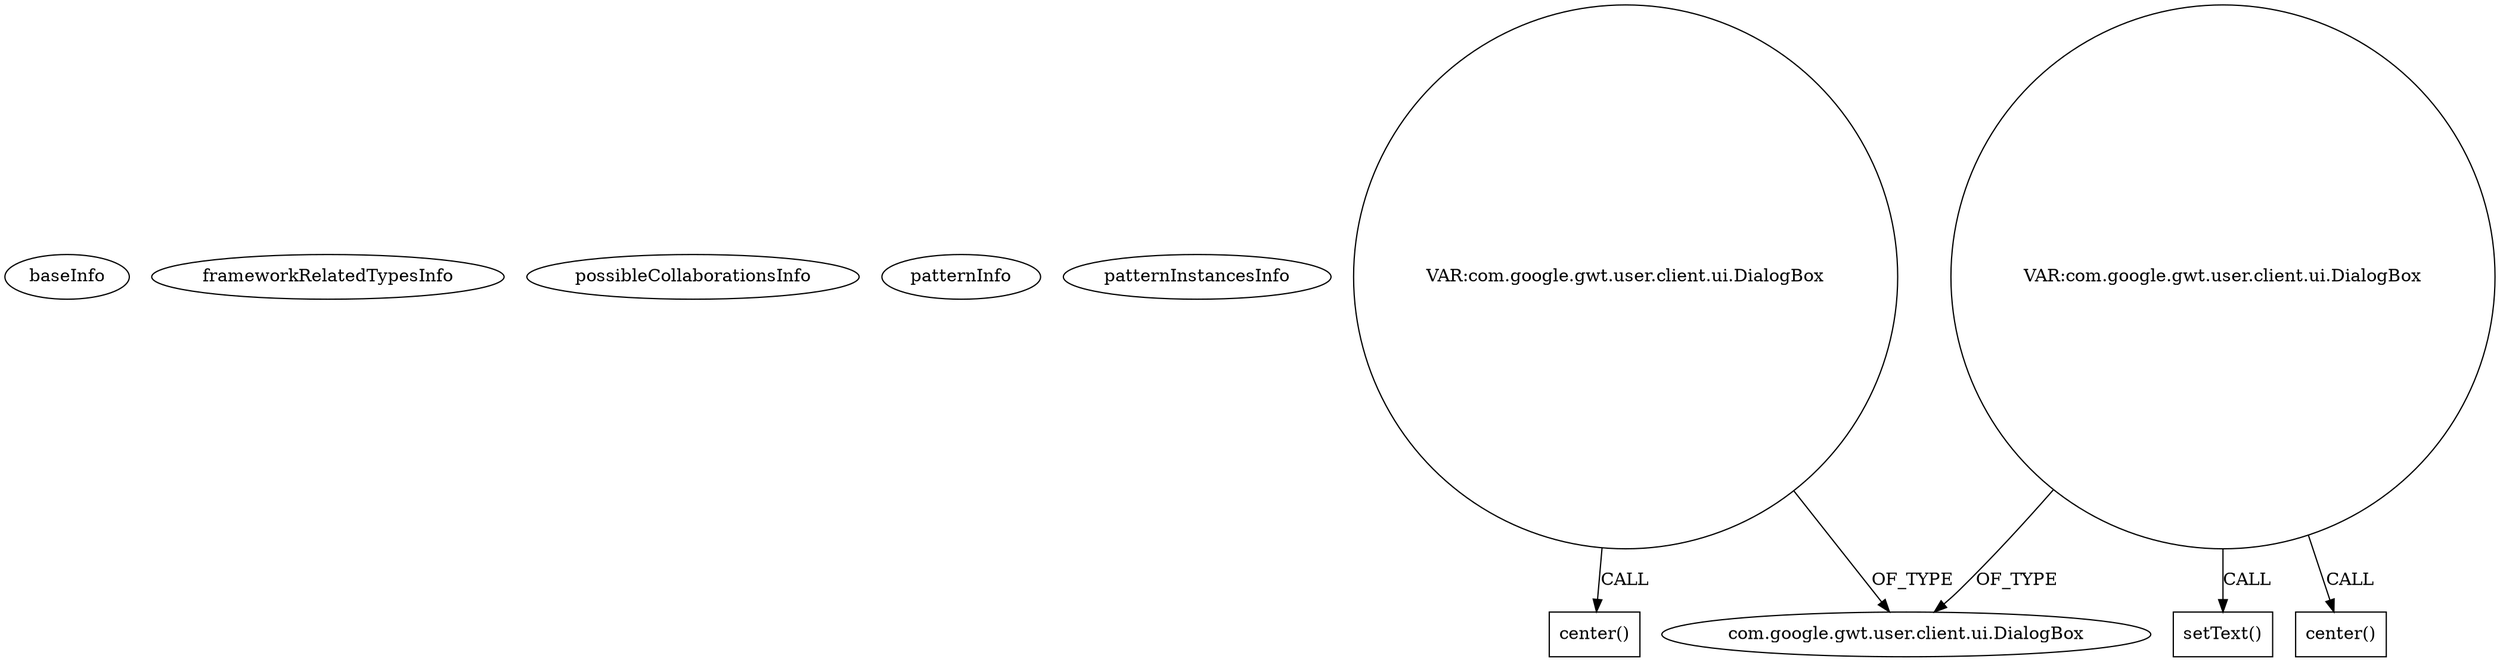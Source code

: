 digraph {
baseInfo[graphId=239,category="pattern",isAnonymous=false,possibleRelation=false]
frameworkRelatedTypesInfo[]
possibleCollaborationsInfo[]
patternInfo[frequency=13.0,patternRootClient=null]
patternInstancesInfo[0="karuto-cloud-storage-gallery~/karuto-cloud-storage-gallery/cloud-storage-gallery-master/src/com/mycompany/cloudstoragegallery/client/CloudStorageGallery.java~void sendNameToServer()~3403",1="ravitle-JBTest~/ravitle-JBTest/JBTest-master/JBTest/src/jbtestPro_v1/client/JbtestPro_v1.java~void sendNameToServer()~4332",2="bobvash-Resolution-Tracker~/bobvash-Resolution-Tracker/Resolution-Tracker-master/ResolutionTracker/src/com/bobvash/resolutiontracker/client/ResolutionTracker.java~void sendNameToServer()~866",3="robinkeunen-shiny-octo-ironman~/robinkeunen-shiny-octo-ironman/shiny-octo-ironman-master/Guestbook/src/guestbook/client/Guestbook.java~void sendNameToServer()~4422",4="chap19150-SeptaSquared~/chap19150-SeptaSquared/SeptaSquared-master/SeptaSquare/src/com/chapslife/septasquare/client/SeptaSquare.java~void sendNameToServer()~1062",5="marchold-BandRidesServer~/marchold-BandRidesServer/BandRidesServer-master/Band-Rides-Server/src/com/catglo/bandridesserver/client/Band_Rides_Server.java~void sendNameToServer()~3708",6="ph73nt-fuzzy-archer~/ph73nt-fuzzy-archer/fuzzy-archer-master/src/couk/fishlegs/nucmedone/client/NucMedOne.java~void sendNameToServer()~4292",7="MainMain-ChatCafeine~/MainMain-ChatCafeine/ChatCafeine-master/ChatCafeine/src/sources/client/ChatCafeine.java~void sendNameToServer()~183",8="BrianHenryIE-GwtDropwizard~/BrianHenryIE-GwtDropwizard/GwtDropwizard-master/src/main/java/ie/brianhenry/gwtdropwizard/client/GwtDropwizardClient.java~void sendNameToServer()~47",9="hershal-supertictactoe~/hershal-supertictactoe/supertictactoe-master/src/com/supertictactoe/supertictactoe/client/SuperTicTacToe.java~void sendNameToServer()~1410",10="AquaWolf-frontier-manager~/AquaWolf-frontier-manager/frontier-manager-master/Frontier Manager Server/src/de/waldmeisterundfreunde/frontiermanger/client/Frontier_Manager.java~void sendNameToServer()~23",11="xinl-feedlosophor~/xinl-feedlosophor/feedlosophor-master/Feedlosophor/src/feedlosophor/client/Feedlosophor.java~void sendNameToServer()~4711",12="lferna-Padel~/lferna-Padel/Padel-master/src/padel/client/Padel.java~void sendNameToServer()~3624"]
5[label="com.google.gwt.user.client.ui.DialogBox",vertexType="FRAMEWORK_CLASS_TYPE",isFrameworkType=false]
3[label="VAR:com.google.gwt.user.client.ui.DialogBox",vertexType="VARIABLE_EXPRESION",isFrameworkType=false,shape=circle]
12[label="center()",vertexType="INSIDE_CALL",isFrameworkType=false,shape=box]
17[label="VAR:com.google.gwt.user.client.ui.DialogBox",vertexType="VARIABLE_EXPRESION",isFrameworkType=false,shape=circle]
26[label="center()",vertexType="INSIDE_CALL",isFrameworkType=false,shape=box]
18[label="setText()",vertexType="INSIDE_CALL",isFrameworkType=false,shape=box]
3->12[label="CALL"]
3->5[label="OF_TYPE"]
17->5[label="OF_TYPE"]
17->18[label="CALL"]
17->26[label="CALL"]
}

